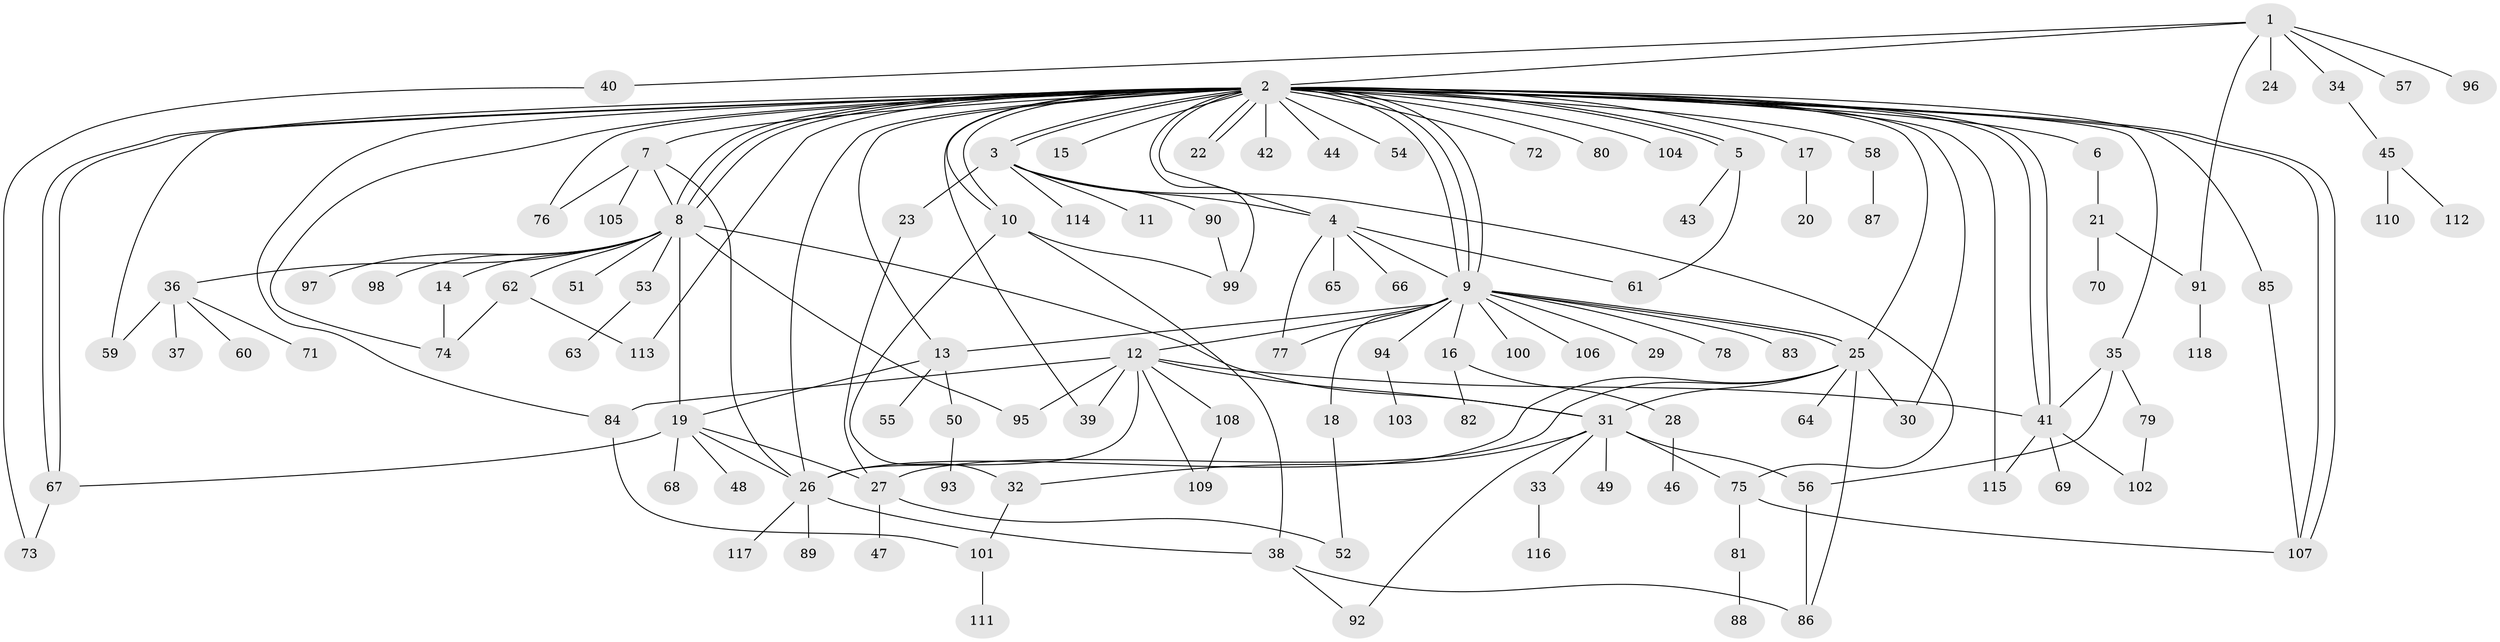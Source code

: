 // coarse degree distribution, {7: 0.03333333333333333, 42: 0.011111111111111112, 8: 0.03333333333333333, 6: 0.022222222222222223, 3: 0.06666666666666667, 14: 0.011111111111111112, 21: 0.011111111111111112, 1: 0.4888888888888889, 4: 0.06666666666666667, 2: 0.23333333333333334, 5: 0.022222222222222223}
// Generated by graph-tools (version 1.1) at 2025/41/03/06/25 10:41:50]
// undirected, 118 vertices, 175 edges
graph export_dot {
graph [start="1"]
  node [color=gray90,style=filled];
  1;
  2;
  3;
  4;
  5;
  6;
  7;
  8;
  9;
  10;
  11;
  12;
  13;
  14;
  15;
  16;
  17;
  18;
  19;
  20;
  21;
  22;
  23;
  24;
  25;
  26;
  27;
  28;
  29;
  30;
  31;
  32;
  33;
  34;
  35;
  36;
  37;
  38;
  39;
  40;
  41;
  42;
  43;
  44;
  45;
  46;
  47;
  48;
  49;
  50;
  51;
  52;
  53;
  54;
  55;
  56;
  57;
  58;
  59;
  60;
  61;
  62;
  63;
  64;
  65;
  66;
  67;
  68;
  69;
  70;
  71;
  72;
  73;
  74;
  75;
  76;
  77;
  78;
  79;
  80;
  81;
  82;
  83;
  84;
  85;
  86;
  87;
  88;
  89;
  90;
  91;
  92;
  93;
  94;
  95;
  96;
  97;
  98;
  99;
  100;
  101;
  102;
  103;
  104;
  105;
  106;
  107;
  108;
  109;
  110;
  111;
  112;
  113;
  114;
  115;
  116;
  117;
  118;
  1 -- 2;
  1 -- 24;
  1 -- 34;
  1 -- 40;
  1 -- 57;
  1 -- 91;
  1 -- 96;
  2 -- 3;
  2 -- 3;
  2 -- 4;
  2 -- 5;
  2 -- 5;
  2 -- 6;
  2 -- 7;
  2 -- 8;
  2 -- 8;
  2 -- 8;
  2 -- 9;
  2 -- 9;
  2 -- 9;
  2 -- 10;
  2 -- 10;
  2 -- 13;
  2 -- 15;
  2 -- 17;
  2 -- 22;
  2 -- 22;
  2 -- 25;
  2 -- 26;
  2 -- 30;
  2 -- 35;
  2 -- 39;
  2 -- 41;
  2 -- 41;
  2 -- 42;
  2 -- 44;
  2 -- 54;
  2 -- 58;
  2 -- 59;
  2 -- 67;
  2 -- 67;
  2 -- 72;
  2 -- 74;
  2 -- 76;
  2 -- 80;
  2 -- 84;
  2 -- 85;
  2 -- 99;
  2 -- 104;
  2 -- 107;
  2 -- 107;
  2 -- 113;
  2 -- 115;
  3 -- 4;
  3 -- 11;
  3 -- 23;
  3 -- 75;
  3 -- 90;
  3 -- 114;
  4 -- 9;
  4 -- 61;
  4 -- 65;
  4 -- 66;
  4 -- 77;
  5 -- 43;
  5 -- 61;
  6 -- 21;
  7 -- 8;
  7 -- 26;
  7 -- 76;
  7 -- 105;
  8 -- 14;
  8 -- 19;
  8 -- 31;
  8 -- 36;
  8 -- 51;
  8 -- 53;
  8 -- 62;
  8 -- 95;
  8 -- 97;
  8 -- 98;
  9 -- 12;
  9 -- 13;
  9 -- 16;
  9 -- 18;
  9 -- 25;
  9 -- 25;
  9 -- 29;
  9 -- 77;
  9 -- 78;
  9 -- 83;
  9 -- 94;
  9 -- 100;
  9 -- 106;
  10 -- 32;
  10 -- 38;
  10 -- 99;
  12 -- 26;
  12 -- 31;
  12 -- 39;
  12 -- 41;
  12 -- 84;
  12 -- 95;
  12 -- 108;
  12 -- 109;
  13 -- 19;
  13 -- 50;
  13 -- 55;
  14 -- 74;
  16 -- 28;
  16 -- 82;
  17 -- 20;
  18 -- 52;
  19 -- 26;
  19 -- 27;
  19 -- 48;
  19 -- 67;
  19 -- 68;
  21 -- 70;
  21 -- 91;
  23 -- 27;
  25 -- 26;
  25 -- 27;
  25 -- 30;
  25 -- 31;
  25 -- 64;
  25 -- 86;
  26 -- 38;
  26 -- 89;
  26 -- 117;
  27 -- 47;
  27 -- 52;
  28 -- 46;
  31 -- 32;
  31 -- 33;
  31 -- 49;
  31 -- 56;
  31 -- 75;
  31 -- 92;
  32 -- 101;
  33 -- 116;
  34 -- 45;
  35 -- 41;
  35 -- 56;
  35 -- 79;
  36 -- 37;
  36 -- 59;
  36 -- 60;
  36 -- 71;
  38 -- 86;
  38 -- 92;
  40 -- 73;
  41 -- 69;
  41 -- 102;
  41 -- 115;
  45 -- 110;
  45 -- 112;
  50 -- 93;
  53 -- 63;
  56 -- 86;
  58 -- 87;
  62 -- 74;
  62 -- 113;
  67 -- 73;
  75 -- 81;
  75 -- 107;
  79 -- 102;
  81 -- 88;
  84 -- 101;
  85 -- 107;
  90 -- 99;
  91 -- 118;
  94 -- 103;
  101 -- 111;
  108 -- 109;
}
